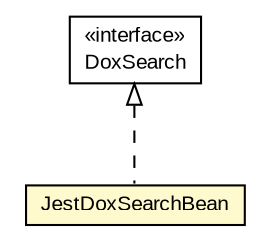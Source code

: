 #!/usr/local/bin/dot
#
# Class diagram 
# Generated by UMLGraph version R5_6-24-gf6e263 (http://www.umlgraph.org/)
#

digraph G {
	edge [fontname="arial",fontsize=10,labelfontname="arial",labelfontsize=10];
	node [fontname="arial",fontsize=10,shape=plaintext];
	nodesep=0.25;
	ranksep=0.5;
	// net.trajano.doxdb.ejb.jest.JestDoxSearchBean
	c10 [label=<<table title="net.trajano.doxdb.ejb.jest.JestDoxSearchBean" border="0" cellborder="1" cellspacing="0" cellpadding="2" port="p" bgcolor="lemonChiffon" href="./JestDoxSearchBean.html">
		<tr><td><table border="0" cellspacing="0" cellpadding="1">
<tr><td align="center" balign="center"> JestDoxSearchBean </td></tr>
		</table></td></tr>
		</table>>, URL="./JestDoxSearchBean.html", fontname="arial", fontcolor="black", fontsize=10.0];
	//net.trajano.doxdb.ejb.jest.JestDoxSearchBean implements net.trajano.doxdb.ext.DoxSearch
	c11:p -> c10:p [dir=back,arrowtail=empty,style=dashed];
	// net.trajano.doxdb.ext.DoxSearch
	c11 [label=<<table title="net.trajano.doxdb.ext.DoxSearch" border="0" cellborder="1" cellspacing="0" cellpadding="2" port="p" href="http://java.sun.com/j2se/1.4.2/docs/api/net/trajano/doxdb/ext/DoxSearch.html">
		<tr><td><table border="0" cellspacing="0" cellpadding="1">
<tr><td align="center" balign="center"> &#171;interface&#187; </td></tr>
<tr><td align="center" balign="center"> DoxSearch </td></tr>
		</table></td></tr>
		</table>>, URL="http://java.sun.com/j2se/1.4.2/docs/api/net/trajano/doxdb/ext/DoxSearch.html", fontname="arial", fontcolor="black", fontsize=10.0];
}


